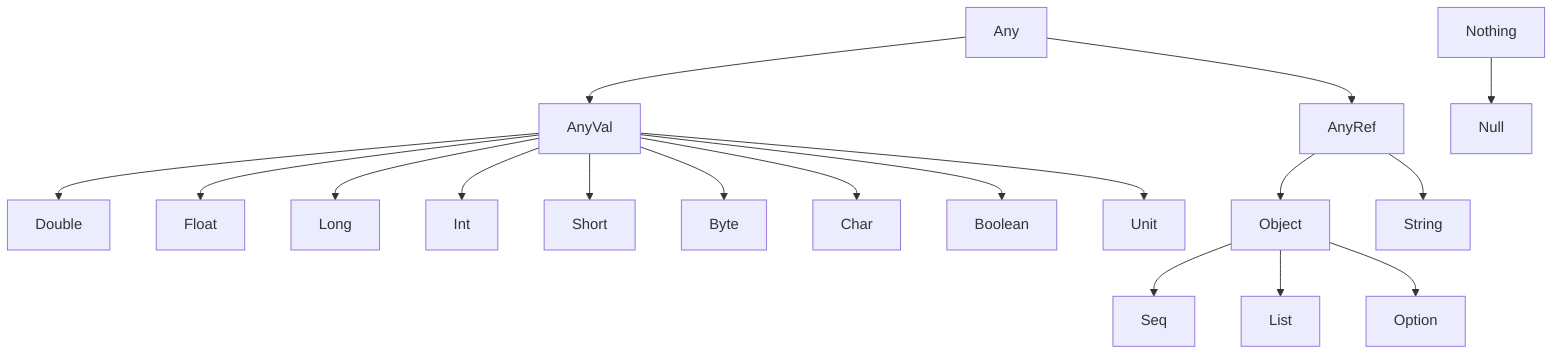 %% Scala Type Hierarchy

graph TB
  Any --> AnyVal
  Any --> AnyRef

  AnyVal --> Double
  AnyVal --> Float
  AnyVal --> Long
  AnyVal --> Int
  AnyVal --> Short
  AnyVal --> Byte
  AnyVal --> Char
  AnyVal --> Boolean
  AnyVal --> Unit

  AnyRef --> Object
  Object --> Seq
  Object --> List
  Object --> Option
  AnyRef --> String

  Nothing --> Null